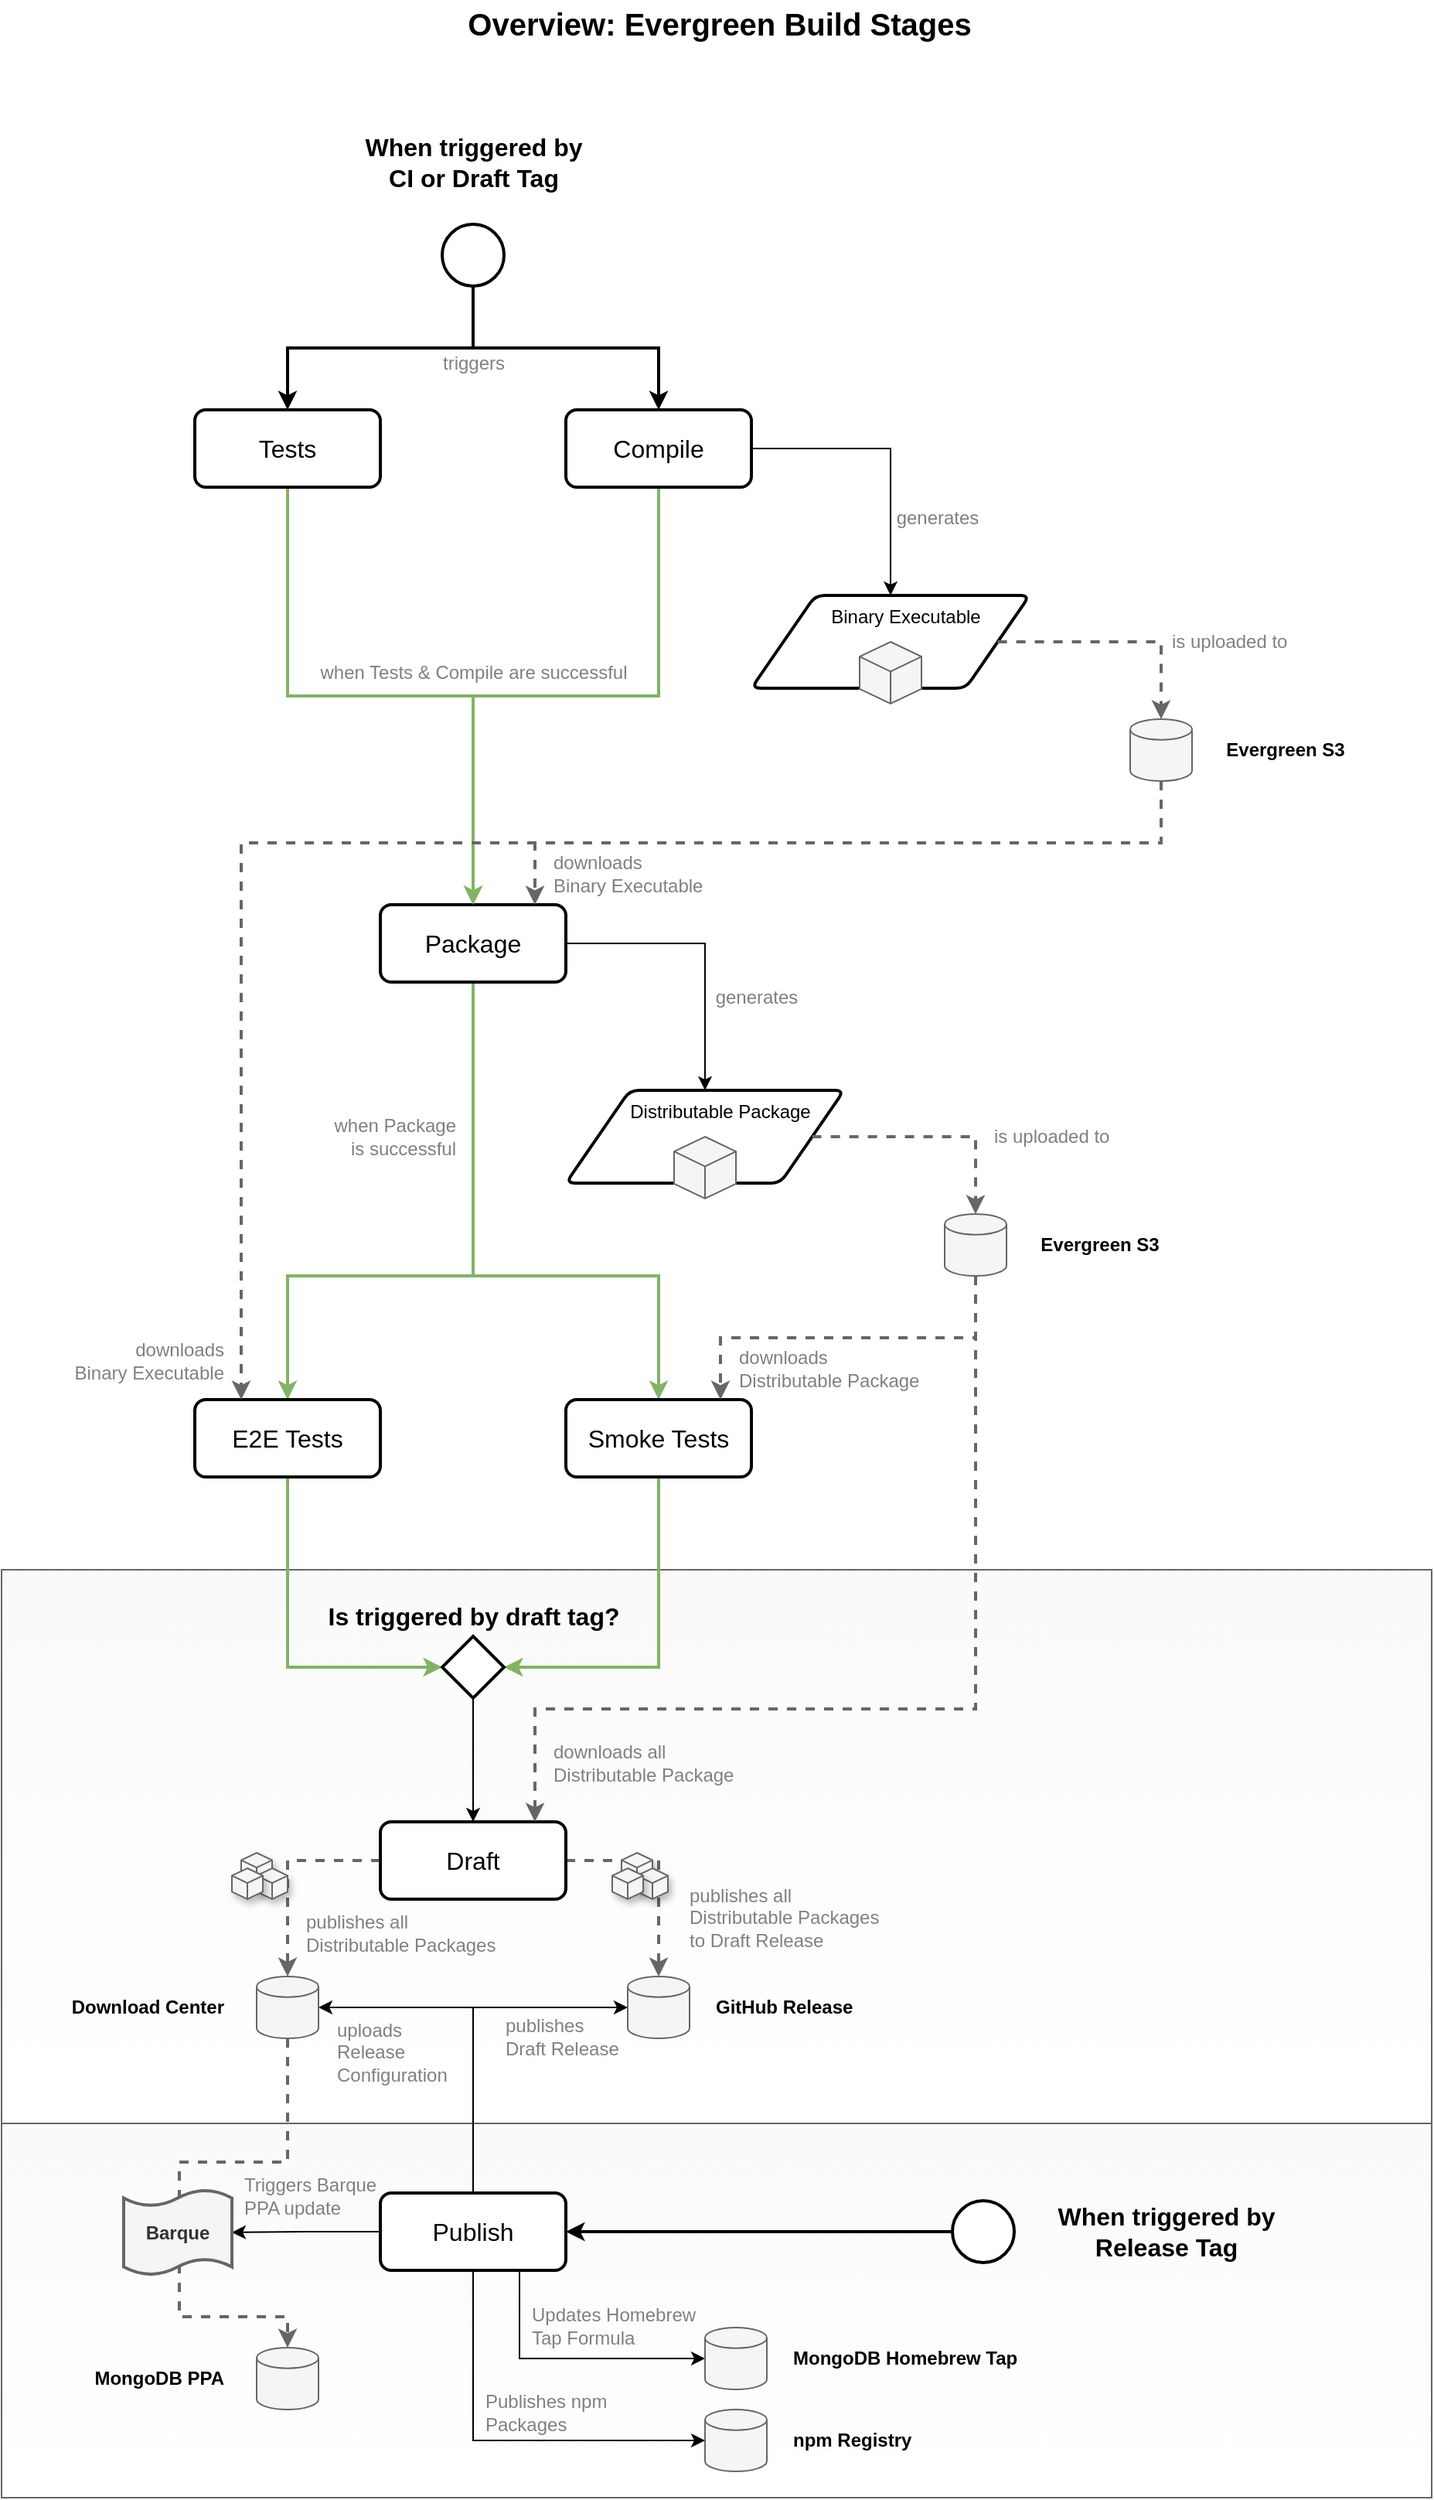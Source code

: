 <mxfile version="14.4.3" type="device" pages="2"><diagram id="S0GDc7iuTa8OykX3ppQo" name="Evergreen Flow"><mxGraphModel dx="1994" dy="1212" grid="1" gridSize="10" guides="1" tooltips="1" connect="1" arrows="1" fold="1" page="0" pageScale="1" pageWidth="827" pageHeight="1169" math="0" shadow="0"><root><mxCell id="0"/><mxCell id="1" parent="0"/><mxCell id="4s2VhAasl6YErQfzBIvJ-102" value="" style="rounded=0;whiteSpace=wrap;html=1;shadow=0;strokeWidth=1;fontSize=16;align=right;glass=0;strokeColor=#666666;fontColor=#333333;fillColor=#FAFAFA;gradientColor=#ffffff;" vertex="1" parent="1"><mxGeometry x="155" y="1150" width="925" height="360" as="geometry"/></mxCell><mxCell id="4s2VhAasl6YErQfzBIvJ-82" value="" style="rounded=0;whiteSpace=wrap;html=1;shadow=0;strokeWidth=1;fontSize=16;align=right;glass=0;strokeColor=#666666;fontColor=#333333;fillColor=#FAFAFA;gradientColor=#ffffff;" vertex="1" parent="1"><mxGeometry x="155" y="1508" width="925" height="242" as="geometry"/></mxCell><mxCell id="4s2VhAasl6YErQfzBIvJ-21" style="edgeStyle=orthogonalEdgeStyle;rounded=0;orthogonalLoop=1;jettySize=auto;html=1;fontSize=16;strokeWidth=2;" edge="1" parent="1" source="4s2VhAasl6YErQfzBIvJ-18" target="4s2VhAasl6YErQfzBIvJ-9"><mxGeometry relative="1" as="geometry"><Array as="points"><mxPoint x="460" y="360"/><mxPoint x="580" y="360"/></Array></mxGeometry></mxCell><mxCell id="4s2VhAasl6YErQfzBIvJ-31" style="edgeStyle=orthogonalEdgeStyle;rounded=0;orthogonalLoop=1;jettySize=auto;html=1;fontSize=16;fillColor=#d5e8d4;strokeColor=#82b366;strokeWidth=2;" edge="1" parent="1" source="4s2VhAasl6YErQfzBIvJ-8" target="4s2VhAasl6YErQfzBIvJ-10"><mxGeometry relative="1" as="geometry"/></mxCell><mxCell id="4s2VhAasl6YErQfzBIvJ-8" value="&lt;span style=&quot;font-size: 16px&quot;&gt;Tests&lt;/span&gt;" style="rounded=1;whiteSpace=wrap;html=1;absoluteArcSize=1;arcSize=14;strokeWidth=2;fontStyle=0;fontSize=16;" vertex="1" parent="1"><mxGeometry x="280" y="400" width="120" height="50" as="geometry"/></mxCell><mxCell id="4s2VhAasl6YErQfzBIvJ-22" style="edgeStyle=orthogonalEdgeStyle;rounded=0;orthogonalLoop=1;jettySize=auto;html=1;fontSize=16;" edge="1" parent="1" source="4s2VhAasl6YErQfzBIvJ-9" target="4s2VhAasl6YErQfzBIvJ-15"><mxGeometry relative="1" as="geometry"><Array as="points"><mxPoint x="730" y="425"/></Array></mxGeometry></mxCell><mxCell id="4s2VhAasl6YErQfzBIvJ-42" style="edgeStyle=orthogonalEdgeStyle;rounded=0;orthogonalLoop=1;jettySize=auto;html=1;fontSize=16;" edge="1" parent="1" source="4s2VhAasl6YErQfzBIvJ-10" target="4s2VhAasl6YErQfzBIvJ-36"><mxGeometry relative="1" as="geometry"><Array as="points"><mxPoint x="610" y="745"/></Array></mxGeometry></mxCell><mxCell id="4s2VhAasl6YErQfzBIvJ-47" style="edgeStyle=orthogonalEdgeStyle;rounded=0;orthogonalLoop=1;jettySize=auto;html=1;strokeColor=#82b366;strokeWidth=2;fillColor=#d5e8d4;fontSize=16;" edge="1" parent="1" source="4s2VhAasl6YErQfzBIvJ-10" target="4s2VhAasl6YErQfzBIvJ-11"><mxGeometry relative="1" as="geometry"><Array as="points"><mxPoint x="460" y="960"/><mxPoint x="340" y="960"/></Array></mxGeometry></mxCell><mxCell id="4s2VhAasl6YErQfzBIvJ-48" style="edgeStyle=orthogonalEdgeStyle;rounded=0;orthogonalLoop=1;jettySize=auto;html=1;strokeColor=#82b366;strokeWidth=2;fillColor=#d5e8d4;fontSize=16;" edge="1" parent="1" source="4s2VhAasl6YErQfzBIvJ-10" target="4s2VhAasl6YErQfzBIvJ-12"><mxGeometry relative="1" as="geometry"><Array as="points"><mxPoint x="460" y="960"/><mxPoint x="580" y="960"/></Array></mxGeometry></mxCell><mxCell id="4s2VhAasl6YErQfzBIvJ-10" value="&lt;span style=&quot;font-size: 16px;&quot;&gt;Package&lt;/span&gt;" style="rounded=1;whiteSpace=wrap;html=1;absoluteArcSize=1;arcSize=14;strokeWidth=2;fontStyle=0;fontSize=16;" vertex="1" parent="1"><mxGeometry x="400" y="720" width="120" height="50" as="geometry"/></mxCell><mxCell id="4s2VhAasl6YErQfzBIvJ-52" style="edgeStyle=orthogonalEdgeStyle;rounded=0;orthogonalLoop=1;jettySize=auto;html=1;strokeColor=#82b366;strokeWidth=2;fillColor=#d5e8d4;fontSize=16;" edge="1" parent="1" source="4s2VhAasl6YErQfzBIvJ-11" target="4s2VhAasl6YErQfzBIvJ-20"><mxGeometry relative="1" as="geometry"><mxPoint x="300" y="1210" as="targetPoint"/><Array as="points"><mxPoint x="340" y="1213"/></Array></mxGeometry></mxCell><mxCell id="4s2VhAasl6YErQfzBIvJ-11" value="&lt;span style=&quot;font-size: 16px&quot;&gt;E2E Tests&lt;/span&gt;" style="rounded=1;whiteSpace=wrap;html=1;absoluteArcSize=1;arcSize=14;strokeWidth=2;fontStyle=0;fontSize=16;" vertex="1" parent="1"><mxGeometry x="280" y="1040" width="120" height="50" as="geometry"/></mxCell><mxCell id="4s2VhAasl6YErQfzBIvJ-53" style="edgeStyle=orthogonalEdgeStyle;rounded=0;orthogonalLoop=1;jettySize=auto;html=1;strokeColor=#82b366;strokeWidth=2;fillColor=#d5e8d4;fontSize=16;" edge="1" parent="1" source="4s2VhAasl6YErQfzBIvJ-12" target="4s2VhAasl6YErQfzBIvJ-20"><mxGeometry relative="1" as="geometry"><Array as="points"><mxPoint x="580" y="1213"/></Array></mxGeometry></mxCell><mxCell id="4s2VhAasl6YErQfzBIvJ-12" value="&lt;span style=&quot;font-size: 16px&quot;&gt;Smoke Tests&lt;/span&gt;" style="rounded=1;whiteSpace=wrap;html=1;absoluteArcSize=1;arcSize=14;strokeWidth=2;fontStyle=0;fontSize=16;" vertex="1" parent="1"><mxGeometry x="520" y="1040" width="120" height="50" as="geometry"/></mxCell><mxCell id="4s2VhAasl6YErQfzBIvJ-68" style="edgeStyle=orthogonalEdgeStyle;rounded=0;orthogonalLoop=1;jettySize=auto;html=1;dashed=1;endFill=1;strokeColor=#666666;strokeWidth=2;fillColor=#f5f5f5;fontSize=12;entryX=0.5;entryY=0;entryDx=0;entryDy=0;entryPerimeter=0;" edge="1" parent="1" source="4s2VhAasl6YErQfzBIvJ-13" target="4s2VhAasl6YErQfzBIvJ-63"><mxGeometry relative="1" as="geometry"><mxPoint x="520" y="1453" as="targetPoint"/></mxGeometry></mxCell><mxCell id="4s2VhAasl6YErQfzBIvJ-69" style="edgeStyle=orthogonalEdgeStyle;rounded=0;orthogonalLoop=1;jettySize=auto;html=1;entryX=0.5;entryY=0;entryDx=0;entryDy=0;entryPerimeter=0;dashed=1;endFill=1;strokeColor=#666666;strokeWidth=2;fillColor=#f5f5f5;fontSize=12;" edge="1" parent="1" source="4s2VhAasl6YErQfzBIvJ-13" target="4s2VhAasl6YErQfzBIvJ-59"><mxGeometry relative="1" as="geometry"/></mxCell><mxCell id="4s2VhAasl6YErQfzBIvJ-13" value="&lt;span style=&quot;font-size: 16px;&quot;&gt;Draft&lt;/span&gt;" style="rounded=1;whiteSpace=wrap;html=1;absoluteArcSize=1;arcSize=14;strokeWidth=2;fontStyle=0;fontSize=16;" vertex="1" parent="1"><mxGeometry x="400" y="1313" width="120" height="50" as="geometry"/></mxCell><mxCell id="4s2VhAasl6YErQfzBIvJ-80" style="edgeStyle=orthogonalEdgeStyle;rounded=0;orthogonalLoop=1;jettySize=auto;html=1;entryX=0;entryY=0.5;entryDx=0;entryDy=0;entryPerimeter=0;fontSize=16;" edge="1" parent="1" source="4s2VhAasl6YErQfzBIvJ-14" target="4s2VhAasl6YErQfzBIvJ-59"><mxGeometry relative="1" as="geometry"><Array as="points"><mxPoint x="460" y="1433"/></Array></mxGeometry></mxCell><mxCell id="4s2VhAasl6YErQfzBIvJ-81" style="edgeStyle=orthogonalEdgeStyle;rounded=0;orthogonalLoop=1;jettySize=auto;html=1;entryX=1;entryY=0.5;entryDx=0;entryDy=0;entryPerimeter=0;fontSize=16;" edge="1" parent="1" source="4s2VhAasl6YErQfzBIvJ-14" target="4s2VhAasl6YErQfzBIvJ-63"><mxGeometry relative="1" as="geometry"><Array as="points"><mxPoint x="460" y="1433"/></Array></mxGeometry></mxCell><mxCell id="4s2VhAasl6YErQfzBIvJ-93" style="edgeStyle=orthogonalEdgeStyle;rounded=0;orthogonalLoop=1;jettySize=auto;html=1;entryX=0;entryY=0.5;entryDx=0;entryDy=0;entryPerimeter=0;fontSize=16;" edge="1" parent="1" source="4s2VhAasl6YErQfzBIvJ-14" target="4s2VhAasl6YErQfzBIvJ-92"><mxGeometry relative="1" as="geometry"><Array as="points"><mxPoint x="490" y="1660"/></Array></mxGeometry></mxCell><mxCell id="4s2VhAasl6YErQfzBIvJ-97" style="edgeStyle=orthogonalEdgeStyle;rounded=0;orthogonalLoop=1;jettySize=auto;html=1;fontSize=16;" edge="1" parent="1" source="4s2VhAasl6YErQfzBIvJ-14" target="4s2VhAasl6YErQfzBIvJ-96"><mxGeometry relative="1" as="geometry"/></mxCell><mxCell id="4s2VhAasl6YErQfzBIvJ-14" value="&lt;span style=&quot;font-size: 16px;&quot;&gt;Publish&lt;/span&gt;" style="rounded=1;whiteSpace=wrap;html=1;absoluteArcSize=1;arcSize=14;strokeWidth=2;fontStyle=0;fontSize=16;" vertex="1" parent="1"><mxGeometry x="400" y="1553" width="120" height="50" as="geometry"/></mxCell><mxCell id="4s2VhAasl6YErQfzBIvJ-17" value="" style="group" vertex="1" connectable="0" parent="1"><mxGeometry x="650" y="520" width="180" height="70" as="geometry"/></mxCell><mxCell id="4s2VhAasl6YErQfzBIvJ-15" value="&amp;nbsp; &amp;nbsp; &amp;nbsp; Binary Executable" style="shape=parallelogram;html=1;strokeWidth=2;perimeter=parallelogramPerimeter;whiteSpace=wrap;rounded=1;arcSize=12;size=0.23;verticalAlign=top;align=center;" vertex="1" parent="4s2VhAasl6YErQfzBIvJ-17"><mxGeometry x="-10" width="180" height="60" as="geometry"/></mxCell><mxCell id="4s2VhAasl6YErQfzBIvJ-16" value="" style="whiteSpace=wrap;html=1;shape=mxgraph.basic.isocube;isoAngle=15;fontSize=16;align=center;fillColor=#f5f5f5;strokeColor=#666666;fontColor=#333333;" vertex="1" parent="4s2VhAasl6YErQfzBIvJ-17"><mxGeometry x="60" y="30" width="40" height="40" as="geometry"/></mxCell><mxCell id="4s2VhAasl6YErQfzBIvJ-19" style="edgeStyle=orthogonalEdgeStyle;rounded=0;orthogonalLoop=1;jettySize=auto;html=1;fontSize=16;strokeWidth=2;" edge="1" parent="1" source="4s2VhAasl6YErQfzBIvJ-18" target="4s2VhAasl6YErQfzBIvJ-8"><mxGeometry relative="1" as="geometry"><Array as="points"><mxPoint x="460" y="360"/><mxPoint x="340" y="360"/></Array></mxGeometry></mxCell><mxCell id="4s2VhAasl6YErQfzBIvJ-18" value="" style="strokeWidth=2;html=1;shape=mxgraph.flowchart.start_2;whiteSpace=wrap;fontSize=16;align=center;" vertex="1" parent="1"><mxGeometry x="440" y="280" width="40" height="40" as="geometry"/></mxCell><mxCell id="4s2VhAasl6YErQfzBIvJ-55" style="edgeStyle=orthogonalEdgeStyle;rounded=0;orthogonalLoop=1;jettySize=auto;html=1;fontSize=16;" edge="1" parent="1" source="4s2VhAasl6YErQfzBIvJ-20" target="4s2VhAasl6YErQfzBIvJ-13"><mxGeometry relative="1" as="geometry"/></mxCell><mxCell id="4s2VhAasl6YErQfzBIvJ-20" value="" style="strokeWidth=2;html=1;shape=mxgraph.flowchart.decision;whiteSpace=wrap;fontSize=16;align=center;" vertex="1" parent="1"><mxGeometry x="440" y="1193" width="40" height="40" as="geometry"/></mxCell><mxCell id="4s2VhAasl6YErQfzBIvJ-29" style="edgeStyle=orthogonalEdgeStyle;rounded=0;orthogonalLoop=1;jettySize=auto;html=1;fontSize=16;fillColor=#d5e8d4;strokeColor=#82b366;strokeWidth=2;" edge="1" parent="1" source="4s2VhAasl6YErQfzBIvJ-9" target="4s2VhAasl6YErQfzBIvJ-10"><mxGeometry relative="1" as="geometry"><mxPoint x="230" y="720" as="sourcePoint"/><mxPoint x="348.4" y="660" as="targetPoint"/></mxGeometry></mxCell><mxCell id="4s2VhAasl6YErQfzBIvJ-34" style="edgeStyle=orthogonalEdgeStyle;rounded=0;orthogonalLoop=1;jettySize=auto;html=1;dashed=1;endArrow=classic;endFill=1;strokeColor=#666666;strokeWidth=2;fillColor=#f5f5f5;fontSize=12;" edge="1" parent="1" source="4s2VhAasl6YErQfzBIvJ-23" target="4s2VhAasl6YErQfzBIvJ-10"><mxGeometry relative="1" as="geometry"><mxPoint x="500" y="800" as="targetPoint"/><Array as="points"><mxPoint x="905" y="680"/><mxPoint x="500" y="680"/></Array></mxGeometry></mxCell><mxCell id="4s2VhAasl6YErQfzBIvJ-26" style="edgeStyle=orthogonalEdgeStyle;rounded=0;orthogonalLoop=1;jettySize=auto;html=1;fontSize=12;strokeWidth=2;endArrow=classic;endFill=1;dashed=1;fillColor=#f5f5f5;strokeColor=#666666;" edge="1" parent="1" source="4s2VhAasl6YErQfzBIvJ-15" target="4s2VhAasl6YErQfzBIvJ-23"><mxGeometry relative="1" as="geometry"/></mxCell><mxCell id="4s2VhAasl6YErQfzBIvJ-35" value="" style="group" vertex="1" connectable="0" parent="1"><mxGeometry x="530" y="840" width="180" height="70" as="geometry"/></mxCell><mxCell id="4s2VhAasl6YErQfzBIvJ-36" value="&amp;nbsp; &amp;nbsp; &amp;nbsp; Distributable Package" style="shape=parallelogram;html=1;strokeWidth=2;perimeter=parallelogramPerimeter;whiteSpace=wrap;rounded=1;arcSize=12;size=0.23;verticalAlign=top;align=center;" vertex="1" parent="4s2VhAasl6YErQfzBIvJ-35"><mxGeometry x="-10" width="180" height="60" as="geometry"/></mxCell><mxCell id="4s2VhAasl6YErQfzBIvJ-37" value="" style="whiteSpace=wrap;html=1;shape=mxgraph.basic.isocube;isoAngle=15;fontSize=16;align=center;fillColor=#f5f5f5;strokeColor=#666666;fontColor=#333333;" vertex="1" parent="4s2VhAasl6YErQfzBIvJ-35"><mxGeometry x="60" y="30" width="40" height="40" as="geometry"/></mxCell><mxCell id="4s2VhAasl6YErQfzBIvJ-41" style="edgeStyle=orthogonalEdgeStyle;rounded=0;orthogonalLoop=1;jettySize=auto;html=1;fontSize=12;strokeWidth=2;endArrow=classic;endFill=1;dashed=1;fillColor=#f5f5f5;strokeColor=#666666;" edge="1" parent="1" source="4s2VhAasl6YErQfzBIvJ-36" target="4s2VhAasl6YErQfzBIvJ-39"><mxGeometry relative="1" as="geometry"/></mxCell><mxCell id="4s2VhAasl6YErQfzBIvJ-45" value="" style="group" vertex="1" connectable="0" parent="1"><mxGeometry x="740" y="890" width="170" height="90" as="geometry"/></mxCell><mxCell id="4s2VhAasl6YErQfzBIvJ-38" value="" style="group" vertex="1" connectable="0" parent="4s2VhAasl6YErQfzBIvJ-45"><mxGeometry width="90" height="90" as="geometry"/></mxCell><mxCell id="4s2VhAasl6YErQfzBIvJ-39" value="" style="strokeWidth=1;html=1;shape=mxgraph.flowchart.database;whiteSpace=wrap;fontSize=16;align=center;fillColor=#f5f5f5;strokeColor=#666666;fontColor=#333333;" vertex="1" parent="4s2VhAasl6YErQfzBIvJ-38"><mxGeometry x="25" y="30" width="40" height="40" as="geometry"/></mxCell><mxCell id="4s2VhAasl6YErQfzBIvJ-40" value="Evergreen S3" style="text;html=1;align=center;verticalAlign=middle;resizable=0;points=[];autosize=1;fontSize=12;fontStyle=1" vertex="1" parent="4s2VhAasl6YErQfzBIvJ-45"><mxGeometry x="80" y="40" width="90" height="20" as="geometry"/></mxCell><mxCell id="4s2VhAasl6YErQfzBIvJ-46" value="" style="group" vertex="1" connectable="0" parent="1"><mxGeometry x="860" y="570" width="170" height="90" as="geometry"/></mxCell><mxCell id="4s2VhAasl6YErQfzBIvJ-25" value="" style="group" vertex="1" connectable="0" parent="4s2VhAasl6YErQfzBIvJ-46"><mxGeometry width="90" height="90" as="geometry"/></mxCell><mxCell id="4s2VhAasl6YErQfzBIvJ-23" value="" style="strokeWidth=1;html=1;shape=mxgraph.flowchart.database;whiteSpace=wrap;fontSize=16;align=center;fillColor=#f5f5f5;strokeColor=#666666;fontColor=#333333;" vertex="1" parent="4s2VhAasl6YErQfzBIvJ-25"><mxGeometry x="25" y="30" width="40" height="40" as="geometry"/></mxCell><mxCell id="4s2VhAasl6YErQfzBIvJ-24" value="Evergreen S3" style="text;html=1;align=center;verticalAlign=middle;resizable=0;points=[];autosize=1;fontSize=12;fontStyle=1" vertex="1" parent="4s2VhAasl6YErQfzBIvJ-46"><mxGeometry x="80" y="40" width="90" height="20" as="geometry"/></mxCell><mxCell id="4s2VhAasl6YErQfzBIvJ-49" style="edgeStyle=orthogonalEdgeStyle;rounded=0;orthogonalLoop=1;jettySize=auto;html=1;dashed=1;endFill=1;strokeColor=#666666;strokeWidth=2;fillColor=#f5f5f5;fontSize=12;" edge="1" parent="1" source="4s2VhAasl6YErQfzBIvJ-39" target="4s2VhAasl6YErQfzBIvJ-12"><mxGeometry relative="1" as="geometry"><Array as="points"><mxPoint x="785" y="1000"/><mxPoint x="620" y="1000"/></Array></mxGeometry></mxCell><mxCell id="4s2VhAasl6YErQfzBIvJ-9" value="&lt;span style=&quot;font-size: 16px;&quot;&gt;Compile&lt;/span&gt;" style="rounded=1;whiteSpace=wrap;html=1;absoluteArcSize=1;arcSize=14;strokeWidth=2;fontStyle=0;fontSize=16;" vertex="1" parent="1"><mxGeometry x="520" y="400" width="120" height="50" as="geometry"/></mxCell><mxCell id="4s2VhAasl6YErQfzBIvJ-54" value="Is triggered by draft tag?" style="text;html=1;align=center;verticalAlign=middle;resizable=0;points=[];autosize=1;fontSize=16;fontStyle=1" vertex="1" parent="1"><mxGeometry x="360" y="1170" width="200" height="20" as="geometry"/></mxCell><mxCell id="4s2VhAasl6YErQfzBIvJ-56" style="edgeStyle=orthogonalEdgeStyle;rounded=0;orthogonalLoop=1;jettySize=auto;html=1;dashed=1;endFill=1;strokeColor=#666666;strokeWidth=2;fillColor=#f5f5f5;fontSize=12;" edge="1" parent="1" source="4s2VhAasl6YErQfzBIvJ-39" target="4s2VhAasl6YErQfzBIvJ-13"><mxGeometry relative="1" as="geometry"><Array as="points"><mxPoint x="785" y="1240"/><mxPoint x="500" y="1240"/></Array></mxGeometry></mxCell><mxCell id="4s2VhAasl6YErQfzBIvJ-65" value="" style="group" vertex="1" connectable="0" parent="1"><mxGeometry x="230" y="1230" width="80" height="193" as="geometry"/></mxCell><mxCell id="4s2VhAasl6YErQfzBIvJ-66" value="" style="group" vertex="1" connectable="0" parent="1"><mxGeometry x="190" y="1413" width="170" height="40" as="geometry"/></mxCell><mxCell id="4s2VhAasl6YErQfzBIvJ-64" value="Download Center" style="text;html=1;align=right;verticalAlign=middle;resizable=0;points=[];autosize=1;fontSize=12;fontStyle=1" vertex="1" parent="4s2VhAasl6YErQfzBIvJ-66"><mxGeometry y="10" width="110" height="20" as="geometry"/></mxCell><mxCell id="4s2VhAasl6YErQfzBIvJ-63" value="" style="strokeWidth=1;html=1;shape=mxgraph.flowchart.database;whiteSpace=wrap;fontSize=16;align=center;fillColor=#f5f5f5;strokeColor=#666666;fontColor=#333333;" vertex="1" parent="4s2VhAasl6YErQfzBIvJ-66"><mxGeometry x="130" width="40" height="40" as="geometry"/></mxCell><mxCell id="4s2VhAasl6YErQfzBIvJ-67" value="" style="group" vertex="1" connectable="0" parent="1"><mxGeometry x="560" y="1413" width="165" height="40" as="geometry"/></mxCell><mxCell id="4s2VhAasl6YErQfzBIvJ-60" value="GitHub Release" style="text;html=1;align=left;verticalAlign=middle;resizable=0;points=[];autosize=1;fontSize=12;fontStyle=1" vertex="1" parent="4s2VhAasl6YErQfzBIvJ-67"><mxGeometry x="55" y="10" width="100" height="20" as="geometry"/></mxCell><mxCell id="4s2VhAasl6YErQfzBIvJ-59" value="" style="strokeWidth=1;html=1;shape=mxgraph.flowchart.database;whiteSpace=wrap;fontSize=16;align=center;fillColor=#f5f5f5;strokeColor=#666666;fontColor=#333333;" vertex="1" parent="4s2VhAasl6YErQfzBIvJ-67"><mxGeometry width="40" height="40" as="geometry"/></mxCell><mxCell id="4s2VhAasl6YErQfzBIvJ-73" value="" style="group" vertex="1" connectable="0" parent="1"><mxGeometry x="304" y="1333" width="36" height="30" as="geometry"/></mxCell><mxCell id="4s2VhAasl6YErQfzBIvJ-70" value="" style="whiteSpace=wrap;html=1;shape=mxgraph.basic.isocube;isoAngle=15;strokeWidth=1;fontSize=12;align=right;fillColor=#f5f5f5;strokeColor=#666666;fontColor=#333333;shadow=1;" vertex="1" parent="4s2VhAasl6YErQfzBIvJ-73"><mxGeometry x="6" width="20" height="20" as="geometry"/></mxCell><mxCell id="4s2VhAasl6YErQfzBIvJ-71" value="" style="whiteSpace=wrap;html=1;shape=mxgraph.basic.isocube;isoAngle=15;strokeWidth=1;fontSize=12;align=right;fillColor=#f5f5f5;strokeColor=#666666;fontColor=#333333;shadow=1;" vertex="1" parent="4s2VhAasl6YErQfzBIvJ-73"><mxGeometry x="16" y="10" width="20" height="20" as="geometry"/></mxCell><mxCell id="4s2VhAasl6YErQfzBIvJ-72" value="" style="whiteSpace=wrap;html=1;shape=mxgraph.basic.isocube;isoAngle=15;strokeWidth=1;fontSize=12;align=right;fillColor=#f5f5f5;strokeColor=#666666;fontColor=#333333;shadow=1;" vertex="1" parent="4s2VhAasl6YErQfzBIvJ-73"><mxGeometry y="10" width="20" height="20" as="geometry"/></mxCell><mxCell id="4s2VhAasl6YErQfzBIvJ-74" value="" style="group" vertex="1" connectable="0" parent="1"><mxGeometry x="550" y="1333" width="36" height="30" as="geometry"/></mxCell><mxCell id="4s2VhAasl6YErQfzBIvJ-75" value="" style="whiteSpace=wrap;html=1;shape=mxgraph.basic.isocube;isoAngle=15;strokeWidth=1;fontSize=12;align=right;fillColor=#f5f5f5;strokeColor=#666666;fontColor=#333333;shadow=1;" vertex="1" parent="4s2VhAasl6YErQfzBIvJ-74"><mxGeometry x="6" width="20" height="20" as="geometry"/></mxCell><mxCell id="4s2VhAasl6YErQfzBIvJ-76" value="" style="whiteSpace=wrap;html=1;shape=mxgraph.basic.isocube;isoAngle=15;strokeWidth=1;fontSize=12;align=right;fillColor=#f5f5f5;strokeColor=#666666;fontColor=#333333;shadow=1;" vertex="1" parent="4s2VhAasl6YErQfzBIvJ-74"><mxGeometry x="16" y="10" width="20" height="20" as="geometry"/></mxCell><mxCell id="4s2VhAasl6YErQfzBIvJ-77" value="" style="whiteSpace=wrap;html=1;shape=mxgraph.basic.isocube;isoAngle=15;strokeWidth=1;fontSize=12;align=right;fillColor=#f5f5f5;strokeColor=#666666;fontColor=#333333;shadow=1;" vertex="1" parent="4s2VhAasl6YErQfzBIvJ-74"><mxGeometry y="10" width="20" height="20" as="geometry"/></mxCell><mxCell id="4s2VhAasl6YErQfzBIvJ-79" style="edgeStyle=orthogonalEdgeStyle;rounded=0;orthogonalLoop=1;jettySize=auto;html=1;fontSize=16;strokeWidth=2;" edge="1" parent="1" source="4s2VhAasl6YErQfzBIvJ-78" target="4s2VhAasl6YErQfzBIvJ-14"><mxGeometry relative="1" as="geometry"/></mxCell><mxCell id="4s2VhAasl6YErQfzBIvJ-78" value="" style="strokeWidth=2;html=1;shape=mxgraph.flowchart.start_2;whiteSpace=wrap;fontSize=16;align=center;" vertex="1" parent="1"><mxGeometry x="770" y="1558" width="40" height="40" as="geometry"/></mxCell><mxCell id="4s2VhAasl6YErQfzBIvJ-83" value="When triggered by&lt;br&gt;Release Tag" style="text;html=1;align=center;verticalAlign=middle;resizable=0;points=[];autosize=1;fontSize=16;fontStyle=1" vertex="1" parent="1"><mxGeometry x="827.5" y="1558" width="160" height="40" as="geometry"/></mxCell><mxCell id="4s2VhAasl6YErQfzBIvJ-84" value="When triggered by&lt;br&gt;CI or Draft Tag" style="text;html=1;align=center;verticalAlign=middle;resizable=0;points=[];autosize=1;fontSize=16;fontStyle=1" vertex="1" parent="1"><mxGeometry x="380" y="220" width="160" height="40" as="geometry"/></mxCell><mxCell id="4s2VhAasl6YErQfzBIvJ-85" value="" style="group" vertex="1" connectable="0" parent="1"><mxGeometry x="190" y="1653" width="170" height="40" as="geometry"/></mxCell><mxCell id="4s2VhAasl6YErQfzBIvJ-86" value="MongoDB PPA" style="text;html=1;align=right;verticalAlign=middle;resizable=0;points=[];autosize=1;fontSize=12;fontStyle=1" vertex="1" parent="4s2VhAasl6YErQfzBIvJ-85"><mxGeometry x="10" y="10" width="100" height="20" as="geometry"/></mxCell><mxCell id="4s2VhAasl6YErQfzBIvJ-87" value="" style="strokeWidth=1;html=1;shape=mxgraph.flowchart.database;whiteSpace=wrap;fontSize=16;align=center;fillColor=#f5f5f5;strokeColor=#666666;fontColor=#333333;" vertex="1" parent="4s2VhAasl6YErQfzBIvJ-85"><mxGeometry x="130" width="40" height="40" as="geometry"/></mxCell><mxCell id="4s2VhAasl6YErQfzBIvJ-88" style="edgeStyle=orthogonalEdgeStyle;rounded=0;orthogonalLoop=1;jettySize=auto;html=1;dashed=1;endFill=1;strokeColor=#666666;strokeWidth=2;fillColor=#f5f5f5;fontSize=12;" edge="1" parent="1" source="4s2VhAasl6YErQfzBIvJ-63" target="4s2VhAasl6YErQfzBIvJ-87"><mxGeometry relative="1" as="geometry"><Array as="points"><mxPoint x="340" y="1533"/><mxPoint x="270" y="1533"/><mxPoint x="270" y="1633"/><mxPoint x="340" y="1633"/></Array></mxGeometry></mxCell><mxCell id="4s2VhAasl6YErQfzBIvJ-90" value="" style="group" vertex="1" connectable="0" parent="1"><mxGeometry x="610" y="1640" width="215" height="40" as="geometry"/></mxCell><mxCell id="4s2VhAasl6YErQfzBIvJ-91" value="MongoDB Homebrew Tap" style="text;html=1;align=left;verticalAlign=middle;resizable=0;points=[];autosize=1;fontSize=12;fontStyle=1" vertex="1" parent="4s2VhAasl6YErQfzBIvJ-90"><mxGeometry x="55" y="10" width="160" height="20" as="geometry"/></mxCell><mxCell id="4s2VhAasl6YErQfzBIvJ-92" value="" style="strokeWidth=1;html=1;shape=mxgraph.flowchart.database;whiteSpace=wrap;fontSize=16;align=center;fillColor=#f5f5f5;strokeColor=#666666;fontColor=#333333;" vertex="1" parent="4s2VhAasl6YErQfzBIvJ-90"><mxGeometry width="40" height="40" as="geometry"/></mxCell><mxCell id="4s2VhAasl6YErQfzBIvJ-96" value="Barque" style="shape=tape;whiteSpace=wrap;html=1;strokeWidth=2;size=0.19;shadow=0;glass=0;fontSize=12;fillColor=#f5f5f5;strokeColor=#666666;fontColor=#333333;fontStyle=1" vertex="1" parent="1"><mxGeometry x="234" y="1551" width="70" height="55" as="geometry"/></mxCell><mxCell id="4s2VhAasl6YErQfzBIvJ-103" value="Overview: Evergreen Build Stages" style="text;html=1;align=center;verticalAlign=middle;resizable=0;points=[];autosize=1;fontSize=20;fontStyle=1" vertex="1" parent="1"><mxGeometry x="448.5" y="135" width="340" height="30" as="geometry"/></mxCell><mxCell id="4s2VhAasl6YErQfzBIvJ-104" value="triggers" style="text;html=1;align=center;verticalAlign=middle;resizable=0;points=[];autosize=1;fontSize=12;fontColor=#808080;" vertex="1" parent="1"><mxGeometry x="430" y="360" width="60" height="20" as="geometry"/></mxCell><mxCell id="4s2VhAasl6YErQfzBIvJ-105" value="when Tests &amp;amp; Compile are successful" style="text;html=1;align=center;verticalAlign=middle;resizable=0;points=[];autosize=1;fontSize=12;fontColor=#808080;" vertex="1" parent="1"><mxGeometry x="355" y="560" width="210" height="20" as="geometry"/></mxCell><mxCell id="4s2VhAasl6YErQfzBIvJ-106" value="generates" style="text;html=1;align=center;verticalAlign=middle;resizable=0;points=[];autosize=1;fontSize=12;fontColor=#808080;" vertex="1" parent="1"><mxGeometry x="725" y="460" width="70" height="20" as="geometry"/></mxCell><mxCell id="4s2VhAasl6YErQfzBIvJ-108" value="downloads&lt;br&gt;Binary Executable" style="text;html=1;align=left;verticalAlign=middle;resizable=0;points=[];autosize=1;fontSize=12;fontColor=#808080;" vertex="1" parent="1"><mxGeometry x="510" y="685" width="110" height="30" as="geometry"/></mxCell><mxCell id="4s2VhAasl6YErQfzBIvJ-109" value="generates" style="text;html=1;align=center;verticalAlign=middle;resizable=0;points=[];autosize=1;fontSize=12;fontColor=#808080;" vertex="1" parent="1"><mxGeometry x="607.5" y="770" width="70" height="20" as="geometry"/></mxCell><mxCell id="4s2VhAasl6YErQfzBIvJ-110" value="is uploaded to" style="text;html=1;align=left;verticalAlign=middle;resizable=0;points=[];autosize=1;fontSize=12;fontColor=#808080;" vertex="1" parent="1"><mxGeometry x="795" y="860" width="90" height="20" as="geometry"/></mxCell><mxCell id="4s2VhAasl6YErQfzBIvJ-111" value="downloads&lt;br&gt;Distributable Package" style="text;html=1;align=left;verticalAlign=middle;resizable=0;points=[];autosize=1;fontSize=12;fontColor=#808080;" vertex="1" parent="1"><mxGeometry x="630" y="1005" width="130" height="30" as="geometry"/></mxCell><mxCell id="4s2VhAasl6YErQfzBIvJ-113" value="when Package&lt;br&gt;is successful" style="text;html=1;align=right;verticalAlign=middle;resizable=0;points=[];autosize=1;fontSize=12;fontColor=#808080;" vertex="1" parent="1"><mxGeometry x="360" y="855" width="90" height="30" as="geometry"/></mxCell><mxCell id="4s2VhAasl6YErQfzBIvJ-115" value="is uploaded to" style="text;html=1;align=left;verticalAlign=middle;resizable=0;points=[];autosize=1;fontSize=12;fontColor=#808080;" vertex="1" parent="1"><mxGeometry x="910" y="540" width="90" height="20" as="geometry"/></mxCell><mxCell id="4s2VhAasl6YErQfzBIvJ-116" value="downloads all&lt;br&gt;Distributable Package" style="text;html=1;align=left;verticalAlign=middle;resizable=0;points=[];autosize=1;fontSize=12;fontColor=#808080;" vertex="1" parent="1"><mxGeometry x="510" y="1260" width="130" height="30" as="geometry"/></mxCell><mxCell id="4s2VhAasl6YErQfzBIvJ-117" value="publishes all&lt;br&gt;Distributable Packages&lt;br&gt;to Draft Release" style="text;html=1;align=left;verticalAlign=middle;resizable=0;points=[];autosize=1;fontSize=12;fontColor=#808080;" vertex="1" parent="1"><mxGeometry x="597.5" y="1350" width="140" height="50" as="geometry"/></mxCell><mxCell id="4s2VhAasl6YErQfzBIvJ-118" value="publishes all&lt;br&gt;Distributable Packages" style="text;html=1;align=left;verticalAlign=middle;resizable=0;points=[];autosize=1;fontSize=12;fontColor=#808080;" vertex="1" parent="1"><mxGeometry x="350" y="1370" width="140" height="30" as="geometry"/></mxCell><mxCell id="4s2VhAasl6YErQfzBIvJ-119" value="publishes&lt;br&gt;Draft Release" style="text;html=1;align=left;verticalAlign=middle;resizable=0;points=[];autosize=1;fontSize=12;fontColor=#808080;" vertex="1" parent="1"><mxGeometry x="479" y="1437" width="90" height="30" as="geometry"/></mxCell><mxCell id="4s2VhAasl6YErQfzBIvJ-121" value="uploads&lt;br&gt;Release&lt;br&gt;Configuration" style="text;html=1;align=left;verticalAlign=middle;resizable=0;points=[];autosize=1;fontSize=12;fontColor=#808080;" vertex="1" parent="1"><mxGeometry x="370" y="1437" width="90" height="50" as="geometry"/></mxCell><mxCell id="4s2VhAasl6YErQfzBIvJ-122" value="Triggers Barque&lt;br&gt;PPA update" style="text;html=1;align=left;verticalAlign=middle;resizable=0;points=[];autosize=1;fontSize=12;fontColor=#808080;" vertex="1" parent="1"><mxGeometry x="310" y="1540" width="100" height="30" as="geometry"/></mxCell><mxCell id="4s2VhAasl6YErQfzBIvJ-123" value="Updates Homebrew&lt;br&gt;Tap Formula" style="text;html=1;align=left;verticalAlign=middle;resizable=0;points=[];autosize=1;fontSize=12;fontColor=#808080;" vertex="1" parent="1"><mxGeometry x="496" y="1624" width="120" height="30" as="geometry"/></mxCell><mxCell id="Pz8CGd5hXFfOKLXr3jOU-1" style="edgeStyle=orthogonalEdgeStyle;rounded=0;orthogonalLoop=1;jettySize=auto;html=1;entryX=0.25;entryY=0;entryDx=0;entryDy=0;dashed=1;endFill=1;strokeColor=#666666;strokeWidth=2;fillColor=#f5f5f5;fontSize=12;" edge="1" parent="1" source="4s2VhAasl6YErQfzBIvJ-23" target="4s2VhAasl6YErQfzBIvJ-11"><mxGeometry relative="1" as="geometry"><Array as="points"><mxPoint x="905" y="680"/><mxPoint x="310" y="680"/></Array></mxGeometry></mxCell><mxCell id="Pz8CGd5hXFfOKLXr3jOU-2" value="downloads&lt;br&gt;Binary Executable" style="text;html=1;align=right;verticalAlign=middle;resizable=0;points=[];autosize=1;fontSize=12;fontColor=#808080;" vertex="1" parent="1"><mxGeometry x="190" y="1000" width="110" height="30" as="geometry"/></mxCell><mxCell id="Pz8CGd5hXFfOKLXr3jOU-3" value="" style="group" vertex="1" connectable="0" parent="1"><mxGeometry x="610" y="1693" width="215" height="40" as="geometry"/></mxCell><mxCell id="Pz8CGd5hXFfOKLXr3jOU-4" value="npm Registry" style="text;html=1;align=left;verticalAlign=middle;resizable=0;points=[];autosize=1;fontSize=12;fontStyle=1" vertex="1" parent="Pz8CGd5hXFfOKLXr3jOU-3"><mxGeometry x="55" y="10" width="90" height="20" as="geometry"/></mxCell><mxCell id="Pz8CGd5hXFfOKLXr3jOU-5" value="" style="strokeWidth=1;html=1;shape=mxgraph.flowchart.database;whiteSpace=wrap;fontSize=16;align=center;fillColor=#f5f5f5;strokeColor=#666666;fontColor=#333333;" vertex="1" parent="Pz8CGd5hXFfOKLXr3jOU-3"><mxGeometry width="40" height="40" as="geometry"/></mxCell><mxCell id="Pz8CGd5hXFfOKLXr3jOU-6" style="edgeStyle=orthogonalEdgeStyle;rounded=0;orthogonalLoop=1;jettySize=auto;html=1;entryX=0;entryY=0.5;entryDx=0;entryDy=0;entryPerimeter=0;fontSize=16;exitX=0.5;exitY=1;exitDx=0;exitDy=0;" edge="1" parent="1" source="4s2VhAasl6YErQfzBIvJ-14" target="Pz8CGd5hXFfOKLXr3jOU-5"><mxGeometry relative="1" as="geometry"><mxPoint x="466" y="1636" as="sourcePoint"/><mxPoint x="586" y="1693" as="targetPoint"/><Array as="points"><mxPoint x="460" y="1713"/></Array></mxGeometry></mxCell><mxCell id="Pz8CGd5hXFfOKLXr3jOU-7" value="Publishes npm&lt;br&gt;Packages" style="text;html=1;align=left;verticalAlign=middle;resizable=0;points=[];autosize=1;fontSize=12;fontColor=#808080;" vertex="1" parent="1"><mxGeometry x="466" y="1680" width="90" height="30" as="geometry"/></mxCell></root></mxGraphModel></diagram><diagram id="4eWJ1jvoksCDO5m34CCU" name="Branching and Tagging"><mxGraphModel dx="1994" dy="1212" grid="1" gridSize="10" guides="1" tooltips="1" connect="1" arrows="1" fold="1" page="0" pageScale="1" pageWidth="827" pageHeight="1169" math="0" shadow="0"><root><mxCell id="pRw4krJ8qt5qFy0mH2dz-0"/><mxCell id="pRw4krJ8qt5qFy0mH2dz-1" parent="pRw4krJ8qt5qFy0mH2dz-0"/><mxCell id="wtg8xgpRU9XRvuixFjHS-0" value="Overview: Branches and Tags" style="text;html=1;align=center;verticalAlign=middle;resizable=0;points=[];autosize=1;fontSize=20;fontStyle=1" vertex="1" parent="pRw4krJ8qt5qFy0mH2dz-1"><mxGeometry x="620" y="340" width="300" height="30" as="geometry"/></mxCell><mxCell id="pRw4krJ8qt5qFy0mH2dz-94" value="" style="rounded=0;whiteSpace=wrap;html=1;shadow=0;glass=0;strokeWidth=1;fontSize=12;align=right;fillColor=#f5f5f5;strokeColor=#666666;fontColor=#333333;" vertex="1" parent="pRw4krJ8qt5qFy0mH2dz-1"><mxGeometry x="120" y="600" width="200" height="210" as="geometry"/></mxCell><mxCell id="pRw4krJ8qt5qFy0mH2dz-13" value="v0.8.0&lt;b&gt;-draft.0&lt;/b&gt;" style="rounded=1;whiteSpace=wrap;html=1;shadow=0;glass=0;strokeWidth=2;fontSize=12;align=center;arcSize=43;fillColor=#f5f5f5;strokeColor=#666666;fontColor=#333333;" vertex="1" parent="pRw4krJ8qt5qFy0mH2dz-1"><mxGeometry x="290" y="470" width="100" height="30" as="geometry"/></mxCell><mxCell id="pRw4krJ8qt5qFy0mH2dz-25" value="v0.8.0&lt;b&gt;-draft.1&lt;/b&gt;" style="rounded=1;whiteSpace=wrap;html=1;shadow=0;glass=0;strokeWidth=2;fontSize=12;align=center;arcSize=43;fillColor=#f5f5f5;strokeColor=#666666;fontColor=#333333;" vertex="1" parent="pRw4krJ8qt5qFy0mH2dz-1"><mxGeometry x="450" y="470" width="100" height="30" as="geometry"/></mxCell><mxCell id="pRw4krJ8qt5qFy0mH2dz-34" style="edgeStyle=none;rounded=0;orthogonalLoop=1;jettySize=auto;html=1;endArrow=classic;endFill=1;strokeColor=#000000;strokeWidth=1;fillColor=#f5f5f5;fontSize=12;" edge="1" parent="pRw4krJ8qt5qFy0mH2dz-1" target="pRw4krJ8qt5qFy0mH2dz-32"><mxGeometry x="110" y="420" as="geometry"><mxPoint x="110" y="540" as="sourcePoint"/></mxGeometry></mxCell><mxCell id="pRw4krJ8qt5qFy0mH2dz-32" value="" style="strokeWidth=2;html=1;shape=mxgraph.flowchart.sequential_data;whiteSpace=wrap;shadow=0;glass=0;gradientColor=#ffffff;fontSize=12;fontColor=#808080;align=right;" vertex="1" parent="pRw4krJ8qt5qFy0mH2dz-1"><mxGeometry x="170" y="530" width="20" height="20" as="geometry"/></mxCell><mxCell id="pRw4krJ8qt5qFy0mH2dz-33" value="" style="strokeWidth=2;html=1;shape=mxgraph.flowchart.sequential_data;whiteSpace=wrap;shadow=0;glass=0;gradientColor=#ffffff;fontSize=12;fontColor=#808080;align=right;" vertex="1" parent="pRw4krJ8qt5qFy0mH2dz-1"><mxGeometry x="250" y="530" width="20" height="20" as="geometry"/></mxCell><mxCell id="pRw4krJ8qt5qFy0mH2dz-31" style="edgeStyle=none;rounded=0;orthogonalLoop=1;jettySize=auto;html=1;endArrow=classic;endFill=1;strokeWidth=1;fillColor=#f5f5f5;fontSize=12;" edge="1" parent="pRw4krJ8qt5qFy0mH2dz-1" source="pRw4krJ8qt5qFy0mH2dz-32" target="pRw4krJ8qt5qFy0mH2dz-33"><mxGeometry x="110" y="420" as="geometry"><mxPoint x="270" y="600" as="targetPoint"/></mxGeometry></mxCell><mxCell id="pRw4krJ8qt5qFy0mH2dz-36" value="" style="strokeWidth=2;html=1;shape=mxgraph.flowchart.sequential_data;whiteSpace=wrap;shadow=0;glass=0;gradientColor=#ffffff;fontSize=12;fontColor=#808080;align=right;" vertex="1" parent="pRw4krJ8qt5qFy0mH2dz-1"><mxGeometry x="330" y="530" width="20" height="20" as="geometry"/></mxCell><mxCell id="pRw4krJ8qt5qFy0mH2dz-14" style="rounded=0;orthogonalLoop=1;jettySize=auto;html=1;strokeWidth=2;fontSize=12;fontColor=#000000;dashed=1;fillColor=#f5f5f5;strokeColor=#666666;endArrow=none;endFill=0;" edge="1" parent="pRw4krJ8qt5qFy0mH2dz-1" source="pRw4krJ8qt5qFy0mH2dz-13" target="pRw4krJ8qt5qFy0mH2dz-36"><mxGeometry x="110" y="420" as="geometry"><mxPoint x="340" y="520" as="targetPoint"/></mxGeometry></mxCell><mxCell id="pRw4krJ8qt5qFy0mH2dz-42" style="edgeStyle=none;rounded=0;orthogonalLoop=1;jettySize=auto;html=1;endArrow=classic;endFill=1;strokeColor=#000000;strokeWidth=1;fillColor=#f5f5f5;fontSize=12;" edge="1" parent="pRw4krJ8qt5qFy0mH2dz-1" source="pRw4krJ8qt5qFy0mH2dz-33" target="pRw4krJ8qt5qFy0mH2dz-36"><mxGeometry x="110" y="420" as="geometry"/></mxCell><mxCell id="pRw4krJ8qt5qFy0mH2dz-38" value="" style="strokeWidth=2;html=1;shape=mxgraph.flowchart.sequential_data;whiteSpace=wrap;shadow=0;glass=0;gradientColor=#ffffff;fontSize=12;fontColor=#808080;align=right;" vertex="1" parent="pRw4krJ8qt5qFy0mH2dz-1"><mxGeometry x="410" y="530" width="20" height="20" as="geometry"/></mxCell><mxCell id="pRw4krJ8qt5qFy0mH2dz-35" style="edgeStyle=none;rounded=0;orthogonalLoop=1;jettySize=auto;html=1;endArrow=classic;endFill=1;strokeWidth=1;fillColor=#f5f5f5;fontSize=12;" edge="1" parent="pRw4krJ8qt5qFy0mH2dz-1" source="pRw4krJ8qt5qFy0mH2dz-36" target="pRw4krJ8qt5qFy0mH2dz-38"><mxGeometry x="110" y="420" as="geometry"><mxPoint x="430" y="600" as="targetPoint"/></mxGeometry></mxCell><mxCell id="pRw4krJ8qt5qFy0mH2dz-40" value="" style="strokeWidth=2;html=1;shape=mxgraph.flowchart.sequential_data;whiteSpace=wrap;shadow=0;glass=0;gradientColor=#ffffff;fontSize=12;fontColor=#808080;align=right;" vertex="1" parent="pRw4krJ8qt5qFy0mH2dz-1"><mxGeometry x="490" y="530" width="20" height="20" as="geometry"/></mxCell><mxCell id="pRw4krJ8qt5qFy0mH2dz-26" style="edgeStyle=none;rounded=0;orthogonalLoop=1;jettySize=auto;html=1;dashed=1;endArrow=none;endFill=0;strokeColor=#666666;strokeWidth=2;fillColor=#f5f5f5;fontSize=12;" edge="1" parent="pRw4krJ8qt5qFy0mH2dz-1" source="pRw4krJ8qt5qFy0mH2dz-25" target="pRw4krJ8qt5qFy0mH2dz-40"><mxGeometry x="110" y="420" as="geometry"><mxPoint x="500" y="520" as="targetPoint"/></mxGeometry></mxCell><mxCell id="pRw4krJ8qt5qFy0mH2dz-37" style="edgeStyle=none;rounded=0;orthogonalLoop=1;jettySize=auto;html=1;endArrow=classic;endFill=1;strokeColor=#000000;strokeWidth=1;fillColor=#f5f5f5;fontSize=12;" edge="1" parent="pRw4krJ8qt5qFy0mH2dz-1" source="pRw4krJ8qt5qFy0mH2dz-38" target="pRw4krJ8qt5qFy0mH2dz-40"><mxGeometry x="110" y="420" as="geometry"/></mxCell><mxCell id="pRw4krJ8qt5qFy0mH2dz-41" value="" style="strokeWidth=2;html=1;shape=mxgraph.flowchart.sequential_data;whiteSpace=wrap;shadow=0;glass=0;gradientColor=#ffffff;fontSize=12;fontColor=#808080;align=right;" vertex="1" parent="pRw4krJ8qt5qFy0mH2dz-1"><mxGeometry x="570" y="530" width="20" height="20" as="geometry"/></mxCell><mxCell id="pRw4krJ8qt5qFy0mH2dz-39" style="edgeStyle=none;rounded=0;orthogonalLoop=1;jettySize=auto;html=1;endArrow=classic;endFill=1;strokeWidth=1;fillColor=#f5f5f5;fontSize=12;" edge="1" parent="pRw4krJ8qt5qFy0mH2dz-1" source="pRw4krJ8qt5qFy0mH2dz-40" target="pRw4krJ8qt5qFy0mH2dz-41"><mxGeometry x="110" y="420" as="geometry"><mxPoint x="590" y="600" as="targetPoint"/></mxGeometry></mxCell><mxCell id="pRw4krJ8qt5qFy0mH2dz-44" value="" style="strokeWidth=2;html=1;shape=mxgraph.flowchart.sequential_data;whiteSpace=wrap;shadow=0;glass=0;gradientColor=#ffffff;fontSize=12;fontColor=#808080;align=right;" vertex="1" parent="pRw4krJ8qt5qFy0mH2dz-1"><mxGeometry x="650" y="530" width="20" height="20" as="geometry"/></mxCell><mxCell id="pRw4krJ8qt5qFy0mH2dz-58" style="edgeStyle=none;rounded=0;orthogonalLoop=1;jettySize=auto;html=1;endArrow=classic;endFill=1;strokeColor=#000000;strokeWidth=1;fillColor=#f5f5f5;fontSize=12;" edge="1" parent="pRw4krJ8qt5qFy0mH2dz-1" source="pRw4krJ8qt5qFy0mH2dz-41" target="pRw4krJ8qt5qFy0mH2dz-44"><mxGeometry x="110" y="420" as="geometry"/></mxCell><mxCell id="pRw4krJ8qt5qFy0mH2dz-46" value="" style="strokeWidth=2;html=1;shape=mxgraph.flowchart.sequential_data;whiteSpace=wrap;shadow=0;glass=0;gradientColor=#ffffff;fontSize=12;fontColor=#808080;align=right;" vertex="1" parent="pRw4krJ8qt5qFy0mH2dz-1"><mxGeometry x="730" y="530" width="20" height="20" as="geometry"/></mxCell><mxCell id="pRw4krJ8qt5qFy0mH2dz-43" style="edgeStyle=none;rounded=0;orthogonalLoop=1;jettySize=auto;html=1;endArrow=classic;endFill=1;strokeWidth=1;fillColor=#f5f5f5;fontSize=12;" edge="1" parent="pRw4krJ8qt5qFy0mH2dz-1" source="pRw4krJ8qt5qFy0mH2dz-44" target="pRw4krJ8qt5qFy0mH2dz-46"><mxGeometry x="110" y="420" as="geometry"><mxPoint x="750" y="600" as="targetPoint"/></mxGeometry></mxCell><mxCell id="pRw4krJ8qt5qFy0mH2dz-48" value="" style="strokeWidth=2;html=1;shape=mxgraph.flowchart.sequential_data;whiteSpace=wrap;shadow=0;glass=0;gradientColor=#ffffff;fontSize=12;fontColor=#808080;align=right;" vertex="1" parent="pRw4krJ8qt5qFy0mH2dz-1"><mxGeometry x="810" y="530" width="20" height="20" as="geometry"/></mxCell><mxCell id="pRw4krJ8qt5qFy0mH2dz-45" style="edgeStyle=none;rounded=0;orthogonalLoop=1;jettySize=auto;html=1;endArrow=classic;endFill=1;strokeColor=#000000;strokeWidth=1;fillColor=#f5f5f5;fontSize=12;" edge="1" parent="pRw4krJ8qt5qFy0mH2dz-1" source="pRw4krJ8qt5qFy0mH2dz-46" target="pRw4krJ8qt5qFy0mH2dz-48"><mxGeometry x="110" y="420" as="geometry"/></mxCell><mxCell id="pRw4krJ8qt5qFy0mH2dz-50" value="" style="strokeWidth=2;html=1;shape=mxgraph.flowchart.sequential_data;whiteSpace=wrap;shadow=0;glass=0;gradientColor=#ffffff;fontSize=12;fontColor=#808080;align=right;" vertex="1" parent="pRw4krJ8qt5qFy0mH2dz-1"><mxGeometry x="890" y="530" width="20" height="20" as="geometry"/></mxCell><mxCell id="pRw4krJ8qt5qFy0mH2dz-47" style="edgeStyle=none;rounded=0;orthogonalLoop=1;jettySize=auto;html=1;endArrow=classic;endFill=1;strokeWidth=1;fillColor=#f5f5f5;fontSize=12;" edge="1" parent="pRw4krJ8qt5qFy0mH2dz-1" source="pRw4krJ8qt5qFy0mH2dz-48" target="pRw4krJ8qt5qFy0mH2dz-50"><mxGeometry x="110" y="420" as="geometry"><mxPoint x="910" y="600" as="targetPoint"/></mxGeometry></mxCell><mxCell id="pRw4krJ8qt5qFy0mH2dz-52" value="" style="strokeWidth=2;html=1;shape=mxgraph.flowchart.sequential_data;whiteSpace=wrap;shadow=0;glass=0;gradientColor=#ffffff;fontSize=12;fontColor=#808080;align=right;" vertex="1" parent="pRw4krJ8qt5qFy0mH2dz-1"><mxGeometry x="970" y="530" width="20" height="20" as="geometry"/></mxCell><mxCell id="pRw4krJ8qt5qFy0mH2dz-49" style="edgeStyle=none;rounded=0;orthogonalLoop=1;jettySize=auto;html=1;endArrow=classic;endFill=1;strokeColor=#000000;strokeWidth=1;fillColor=#f5f5f5;fontSize=12;" edge="1" parent="pRw4krJ8qt5qFy0mH2dz-1" source="pRw4krJ8qt5qFy0mH2dz-50" target="pRw4krJ8qt5qFy0mH2dz-52"><mxGeometry x="110" y="420" as="geometry"/></mxCell><mxCell id="pRw4krJ8qt5qFy0mH2dz-54" value="" style="strokeWidth=2;html=1;shape=mxgraph.flowchart.sequential_data;whiteSpace=wrap;shadow=0;glass=0;gradientColor=#ffffff;fontSize=12;fontColor=#808080;align=right;" vertex="1" parent="pRw4krJ8qt5qFy0mH2dz-1"><mxGeometry x="1050" y="530" width="20" height="20" as="geometry"/></mxCell><mxCell id="pRw4krJ8qt5qFy0mH2dz-51" style="edgeStyle=none;rounded=0;orthogonalLoop=1;jettySize=auto;html=1;endArrow=classic;endFill=1;strokeWidth=1;fillColor=#f5f5f5;fontSize=12;" edge="1" parent="pRw4krJ8qt5qFy0mH2dz-1" source="pRw4krJ8qt5qFy0mH2dz-52" target="pRw4krJ8qt5qFy0mH2dz-54"><mxGeometry x="110" y="420" as="geometry"><mxPoint x="1070" y="600" as="targetPoint"/></mxGeometry></mxCell><mxCell id="pRw4krJ8qt5qFy0mH2dz-56" value="" style="strokeWidth=2;html=1;shape=mxgraph.flowchart.sequential_data;whiteSpace=wrap;shadow=0;glass=0;gradientColor=#ffffff;fontSize=12;fontColor=#808080;align=right;" vertex="1" parent="pRw4krJ8qt5qFy0mH2dz-1"><mxGeometry x="1130" y="530" width="20" height="20" as="geometry"/></mxCell><mxCell id="pRw4krJ8qt5qFy0mH2dz-53" style="edgeStyle=none;rounded=0;orthogonalLoop=1;jettySize=auto;html=1;endArrow=classic;endFill=1;strokeColor=#000000;strokeWidth=1;fillColor=#f5f5f5;fontSize=12;" edge="1" parent="pRw4krJ8qt5qFy0mH2dz-1" source="pRw4krJ8qt5qFy0mH2dz-54" target="pRw4krJ8qt5qFy0mH2dz-56"><mxGeometry x="110" y="420" as="geometry"/></mxCell><mxCell id="pRw4krJ8qt5qFy0mH2dz-57" value="" style="strokeWidth=2;html=1;shape=mxgraph.flowchart.sequential_data;whiteSpace=wrap;shadow=0;glass=0;gradientColor=#ffffff;fontSize=12;fontColor=#808080;align=right;" vertex="1" parent="pRw4krJ8qt5qFy0mH2dz-1"><mxGeometry x="1210" y="530" width="20" height="20" as="geometry"/></mxCell><mxCell id="pRw4krJ8qt5qFy0mH2dz-55" style="edgeStyle=none;rounded=0;orthogonalLoop=1;jettySize=auto;html=1;endArrow=classic;endFill=1;strokeWidth=1;fillColor=#f5f5f5;fontSize=12;" edge="1" parent="pRw4krJ8qt5qFy0mH2dz-1" source="pRw4krJ8qt5qFy0mH2dz-56" target="pRw4krJ8qt5qFy0mH2dz-57"><mxGeometry x="110" y="420" as="geometry"><mxPoint x="1230" y="600" as="targetPoint"/></mxGeometry></mxCell><mxCell id="pRw4krJ8qt5qFy0mH2dz-60" style="edgeStyle=none;rounded=0;orthogonalLoop=1;jettySize=auto;html=1;dashed=1;endArrow=none;endFill=0;strokeColor=#666666;strokeWidth=2;fillColor=#f5f5f5;fontSize=12;" edge="1" parent="pRw4krJ8qt5qFy0mH2dz-1" source="pRw4krJ8qt5qFy0mH2dz-59" target="pRw4krJ8qt5qFy0mH2dz-25"><mxGeometry x="110" y="420" as="geometry"/></mxCell><mxCell id="pRw4krJ8qt5qFy0mH2dz-59" value="v0.8.0" style="rounded=1;whiteSpace=wrap;html=1;shadow=1;glass=0;strokeWidth=2;fontSize=12;align=center;arcSize=43;fontStyle=1" vertex="1" parent="pRw4krJ8qt5qFy0mH2dz-1"><mxGeometry x="450" y="420" width="100" height="30" as="geometry"/></mxCell><mxCell id="pRw4krJ8qt5qFy0mH2dz-62" style="edgeStyle=none;rounded=0;orthogonalLoop=1;jettySize=auto;html=1;dashed=1;endArrow=none;endFill=0;strokeColor=#666666;strokeWidth=2;fillColor=#f5f5f5;fontSize=12;" edge="1" parent="pRw4krJ8qt5qFy0mH2dz-1" source="pRw4krJ8qt5qFy0mH2dz-61" target="pRw4krJ8qt5qFy0mH2dz-48"><mxGeometry x="110" y="420" as="geometry"/></mxCell><mxCell id="pRw4krJ8qt5qFy0mH2dz-61" value="v0.9.0&lt;b&gt;-draft.0&lt;/b&gt;" style="rounded=1;whiteSpace=wrap;html=1;shadow=0;glass=0;strokeWidth=2;fontSize=12;align=center;arcSize=43;fillColor=#f5f5f5;strokeColor=#666666;fontColor=#333333;" vertex="1" parent="pRw4krJ8qt5qFy0mH2dz-1"><mxGeometry x="770" y="470" width="100" height="30" as="geometry"/></mxCell><mxCell id="pRw4krJ8qt5qFy0mH2dz-64" style="edgeStyle=none;rounded=0;orthogonalLoop=1;jettySize=auto;html=1;dashed=1;endArrow=none;endFill=0;strokeColor=#666666;strokeWidth=2;fillColor=#f5f5f5;fontSize=12;" edge="1" parent="pRw4krJ8qt5qFy0mH2dz-1" source="pRw4krJ8qt5qFy0mH2dz-63" target="pRw4krJ8qt5qFy0mH2dz-56"><mxGeometry x="110" y="420" as="geometry"/></mxCell><mxCell id="pRw4krJ8qt5qFy0mH2dz-63" value="v0.9.0&lt;b&gt;-draft.1&lt;/b&gt;" style="rounded=1;whiteSpace=wrap;html=1;shadow=0;glass=0;strokeWidth=2;fontSize=12;align=center;arcSize=43;fillColor=#f5f5f5;strokeColor=#666666;fontColor=#333333;" vertex="1" parent="pRw4krJ8qt5qFy0mH2dz-1"><mxGeometry x="1090" y="470" width="100" height="30" as="geometry"/></mxCell><mxCell id="pRw4krJ8qt5qFy0mH2dz-65" value="master" style="shape=parallelogram;html=1;strokeWidth=2;perimeter=parallelogramPerimeter;whiteSpace=wrap;rounded=1;arcSize=12;size=0.054;shadow=0;glass=0;fontSize=12;align=center;" vertex="1" parent="pRw4krJ8qt5qFy0mH2dz-1"><mxGeometry x="1290" y="525" width="140" height="30" as="geometry"/></mxCell><mxCell id="pRw4krJ8qt5qFy0mH2dz-67" style="edgeStyle=none;rounded=0;orthogonalLoop=1;jettySize=auto;html=1;dashed=1;endArrow=none;endFill=0;strokeColor=#666666;strokeWidth=2;fillColor=#f5f5f5;fontSize=12;fontColor=#000000;" edge="1" parent="pRw4krJ8qt5qFy0mH2dz-1" source="pRw4krJ8qt5qFy0mH2dz-57" target="pRw4krJ8qt5qFy0mH2dz-65"><mxGeometry x="110" y="420" as="geometry"/></mxCell><mxCell id="pRw4krJ8qt5qFy0mH2dz-68" value="" style="strokeWidth=2;html=1;shape=mxgraph.flowchart.sequential_data;whiteSpace=wrap;shadow=0;glass=0;gradientColor=#ffffff;fontSize=12;fontColor=#808080;align=right;" vertex="1" parent="pRw4krJ8qt5qFy0mH2dz-1"><mxGeometry x="930" y="610" width="20" height="20" as="geometry"/></mxCell><mxCell id="pRw4krJ8qt5qFy0mH2dz-70" style="edgeStyle=elbowEdgeStyle;rounded=0;orthogonalLoop=1;jettySize=auto;html=1;endFill=1;strokeWidth=1;fillColor=#f5f5f5;fontSize=12;elbow=vertical;" edge="1" parent="pRw4krJ8qt5qFy0mH2dz-1" source="pRw4krJ8qt5qFy0mH2dz-40" target="pRw4krJ8qt5qFy0mH2dz-68"><mxGeometry x="110" y="420" as="geometry"><mxPoint x="830" y="630" as="targetPoint"/><Array as="points"><mxPoint x="850" y="620"/><mxPoint x="580" y="580"/><mxPoint x="720" y="620"/></Array></mxGeometry></mxCell><mxCell id="pRw4krJ8qt5qFy0mH2dz-71" value="" style="strokeWidth=2;html=1;shape=mxgraph.flowchart.sequential_data;whiteSpace=wrap;shadow=0;glass=0;gradientColor=#ffffff;fontSize=12;fontColor=#808080;align=right;" vertex="1" parent="pRw4krJ8qt5qFy0mH2dz-1"><mxGeometry x="1010" y="610" width="20" height="20" as="geometry"/></mxCell><mxCell id="pRw4krJ8qt5qFy0mH2dz-73" style="edgeStyle=none;rounded=0;orthogonalLoop=1;jettySize=auto;html=1;endFill=1;strokeWidth=1;fillColor=#f5f5f5;fontSize=12;" edge="1" parent="pRw4krJ8qt5qFy0mH2dz-1" source="pRw4krJ8qt5qFy0mH2dz-68" target="pRw4krJ8qt5qFy0mH2dz-71"><mxGeometry x="110" y="420" as="geometry"/></mxCell><mxCell id="pRw4krJ8qt5qFy0mH2dz-72" value="" style="strokeWidth=2;html=1;shape=mxgraph.flowchart.sequential_data;whiteSpace=wrap;shadow=0;glass=0;gradientColor=#ffffff;fontSize=12;fontColor=#808080;align=right;" vertex="1" parent="pRw4krJ8qt5qFy0mH2dz-1"><mxGeometry x="1090" y="610" width="20" height="20" as="geometry"/></mxCell><mxCell id="pRw4krJ8qt5qFy0mH2dz-74" style="edgeStyle=none;rounded=0;orthogonalLoop=1;jettySize=auto;html=1;endFill=1;strokeWidth=1;fillColor=#f5f5f5;fontSize=12;" edge="1" parent="pRw4krJ8qt5qFy0mH2dz-1" source="pRw4krJ8qt5qFy0mH2dz-71" target="pRw4krJ8qt5qFy0mH2dz-72"><mxGeometry x="110" y="420" as="geometry"/></mxCell><mxCell id="pRw4krJ8qt5qFy0mH2dz-75" value="release/0.8.1" style="shape=parallelogram;html=1;strokeWidth=2;perimeter=parallelogramPerimeter;whiteSpace=wrap;rounded=1;arcSize=12;size=0.054;shadow=0;glass=0;fontSize=12;align=center;" vertex="1" parent="pRw4krJ8qt5qFy0mH2dz-1"><mxGeometry x="1160" y="605" width="140" height="30" as="geometry"/></mxCell><mxCell id="pRw4krJ8qt5qFy0mH2dz-76" style="edgeStyle=none;rounded=0;orthogonalLoop=1;jettySize=auto;html=1;dashed=1;endArrow=none;endFill=0;strokeColor=#666666;strokeWidth=2;fillColor=#f5f5f5;fontSize=12;" edge="1" parent="pRw4krJ8qt5qFy0mH2dz-1" source="pRw4krJ8qt5qFy0mH2dz-72" target="pRw4krJ8qt5qFy0mH2dz-75"><mxGeometry x="110" y="420" as="geometry"/></mxCell><mxCell id="pRw4krJ8qt5qFy0mH2dz-78" style="edgeStyle=none;rounded=0;orthogonalLoop=1;jettySize=auto;html=1;dashed=1;endArrow=none;endFill=0;strokeColor=#666666;strokeWidth=2;fillColor=#f5f5f5;fontSize=12;" edge="1" parent="pRw4krJ8qt5qFy0mH2dz-1" source="pRw4krJ8qt5qFy0mH2dz-77" target="pRw4krJ8qt5qFy0mH2dz-68"><mxGeometry x="110" y="420" as="geometry"/></mxCell><mxCell id="pRw4krJ8qt5qFy0mH2dz-77" value="v0.8.1&lt;b&gt;-draft.0&lt;/b&gt;" style="rounded=1;whiteSpace=wrap;html=1;shadow=0;glass=0;strokeWidth=2;fontSize=12;align=center;arcSize=43;fillColor=#f5f5f5;strokeColor=#666666;fontColor=#333333;" vertex="1" parent="pRw4krJ8qt5qFy0mH2dz-1"><mxGeometry x="890" y="660" width="100" height="30" as="geometry"/></mxCell><mxCell id="pRw4krJ8qt5qFy0mH2dz-80" style="edgeStyle=none;rounded=0;orthogonalLoop=1;jettySize=auto;html=1;dashed=1;endArrow=none;endFill=0;strokeColor=#666666;strokeWidth=2;fillColor=#f5f5f5;fontSize=12;" edge="1" parent="pRw4krJ8qt5qFy0mH2dz-1" source="pRw4krJ8qt5qFy0mH2dz-79" target="pRw4krJ8qt5qFy0mH2dz-72"><mxGeometry x="110" y="420" as="geometry"/></mxCell><mxCell id="pRw4krJ8qt5qFy0mH2dz-79" value="v0.8.1&lt;b&gt;-draft.1&lt;/b&gt;" style="rounded=1;whiteSpace=wrap;html=1;shadow=0;glass=0;strokeWidth=2;fontSize=12;align=center;arcSize=43;fillColor=#f5f5f5;strokeColor=#666666;fontColor=#333333;" vertex="1" parent="pRw4krJ8qt5qFy0mH2dz-1"><mxGeometry x="1050" y="660" width="100" height="30" as="geometry"/></mxCell><mxCell id="pRw4krJ8qt5qFy0mH2dz-82" style="edgeStyle=none;rounded=0;orthogonalLoop=1;jettySize=auto;html=1;dashed=1;endArrow=none;endFill=0;strokeColor=#666666;strokeWidth=2;fillColor=#f5f5f5;fontSize=12;" edge="1" parent="pRw4krJ8qt5qFy0mH2dz-1" source="pRw4krJ8qt5qFy0mH2dz-81" target="pRw4krJ8qt5qFy0mH2dz-79"><mxGeometry x="110" y="420" as="geometry"/></mxCell><mxCell id="pRw4krJ8qt5qFy0mH2dz-83" value="" style="edgeStyle=none;rounded=0;orthogonalLoop=1;jettySize=auto;html=1;dashed=1;endArrow=none;endFill=0;strokeColor=#666666;strokeWidth=2;fillColor=#f5f5f5;fontSize=12;" edge="1" parent="pRw4krJ8qt5qFy0mH2dz-1" source="pRw4krJ8qt5qFy0mH2dz-81" target="pRw4krJ8qt5qFy0mH2dz-79"><mxGeometry x="110" y="420" as="geometry"/></mxCell><mxCell id="pRw4krJ8qt5qFy0mH2dz-81" value="v0.8.1" style="rounded=1;whiteSpace=wrap;html=1;shadow=1;glass=0;strokeWidth=2;fontSize=12;align=center;arcSize=43;fontStyle=1" vertex="1" parent="pRw4krJ8qt5qFy0mH2dz-1"><mxGeometry x="1050" y="710" width="100" height="30" as="geometry"/></mxCell><mxCell id="pRw4krJ8qt5qFy0mH2dz-87" value="" style="strokeWidth=2;html=1;shape=mxgraph.flowchart.sequential_data;whiteSpace=wrap;shadow=0;glass=0;gradientColor=#ffffff;fontSize=12;fontColor=#808080;align=right;" vertex="1" parent="pRw4krJ8qt5qFy0mH2dz-1"><mxGeometry x="210" y="620" width="20" height="20" as="geometry"/></mxCell><mxCell id="pRw4krJ8qt5qFy0mH2dz-88" value="Commit" style="text;html=1;align=right;verticalAlign=middle;resizable=0;points=[];autosize=1;fontSize=12;" vertex="1" parent="pRw4krJ8qt5qFy0mH2dz-1"><mxGeometry x="140" y="620" width="60" height="20" as="geometry"/></mxCell><mxCell id="pRw4krJ8qt5qFy0mH2dz-92" value="" style="group" vertex="1" connectable="0" parent="pRw4krJ8qt5qFy0mH2dz-1"><mxGeometry x="120" y="710" width="190" height="30" as="geometry"/></mxCell><mxCell id="pRw4krJ8qt5qFy0mH2dz-90" value="v0.8.0" style="rounded=1;whiteSpace=wrap;html=1;shadow=1;glass=0;strokeWidth=2;fontSize=12;align=center;arcSize=43;fontStyle=1" vertex="1" parent="pRw4krJ8qt5qFy0mH2dz-92"><mxGeometry x="90" width="100" height="30" as="geometry"/></mxCell><mxCell id="pRw4krJ8qt5qFy0mH2dz-91" value="Release Tag" style="text;html=1;align=right;verticalAlign=middle;resizable=0;points=[];autosize=1;fontSize=12;" vertex="1" parent="pRw4krJ8qt5qFy0mH2dz-92"><mxGeometry y="5" width="80" height="20" as="geometry"/></mxCell><mxCell id="pRw4krJ8qt5qFy0mH2dz-93" value="" style="group" vertex="1" connectable="0" parent="pRw4krJ8qt5qFy0mH2dz-1"><mxGeometry x="140" y="660" width="170" height="30" as="geometry"/></mxCell><mxCell id="pRw4krJ8qt5qFy0mH2dz-85" value="v0.8.0&lt;b&gt;-draft.0&lt;/b&gt;" style="rounded=1;whiteSpace=wrap;html=1;shadow=0;glass=0;strokeWidth=2;fontSize=12;align=center;arcSize=43;fillColor=#f5f5f5;strokeColor=#666666;fontColor=#333333;" vertex="1" parent="pRw4krJ8qt5qFy0mH2dz-93"><mxGeometry x="70" width="100" height="30" as="geometry"/></mxCell><mxCell id="pRw4krJ8qt5qFy0mH2dz-89" value="Draft Tag" style="text;html=1;align=right;verticalAlign=middle;resizable=0;points=[];autosize=1;fontSize=12;" vertex="1" parent="pRw4krJ8qt5qFy0mH2dz-93"><mxGeometry y="5" width="60" height="20" as="geometry"/></mxCell><mxCell id="wtg8xgpRU9XRvuixFjHS-7" value="" style="group" vertex="1" connectable="0" parent="pRw4krJ8qt5qFy0mH2dz-1"><mxGeometry x="150" y="760" width="160" height="30" as="geometry"/></mxCell><mxCell id="wtg8xgpRU9XRvuixFjHS-2" value="release/0.8.1" style="shape=parallelogram;html=1;strokeWidth=2;perimeter=parallelogramPerimeter;whiteSpace=wrap;rounded=1;arcSize=12;size=0.054;shadow=0;glass=0;fontSize=12;align=center;" vertex="1" parent="wtg8xgpRU9XRvuixFjHS-7"><mxGeometry x="60" width="100" height="30" as="geometry"/></mxCell><mxCell id="wtg8xgpRU9XRvuixFjHS-6" value="Branch" style="text;html=1;align=right;verticalAlign=middle;resizable=0;points=[];autosize=1;fontSize=12;" vertex="1" parent="wtg8xgpRU9XRvuixFjHS-7"><mxGeometry y="5" width="50" height="20" as="geometry"/></mxCell></root></mxGraphModel></diagram></mxfile>